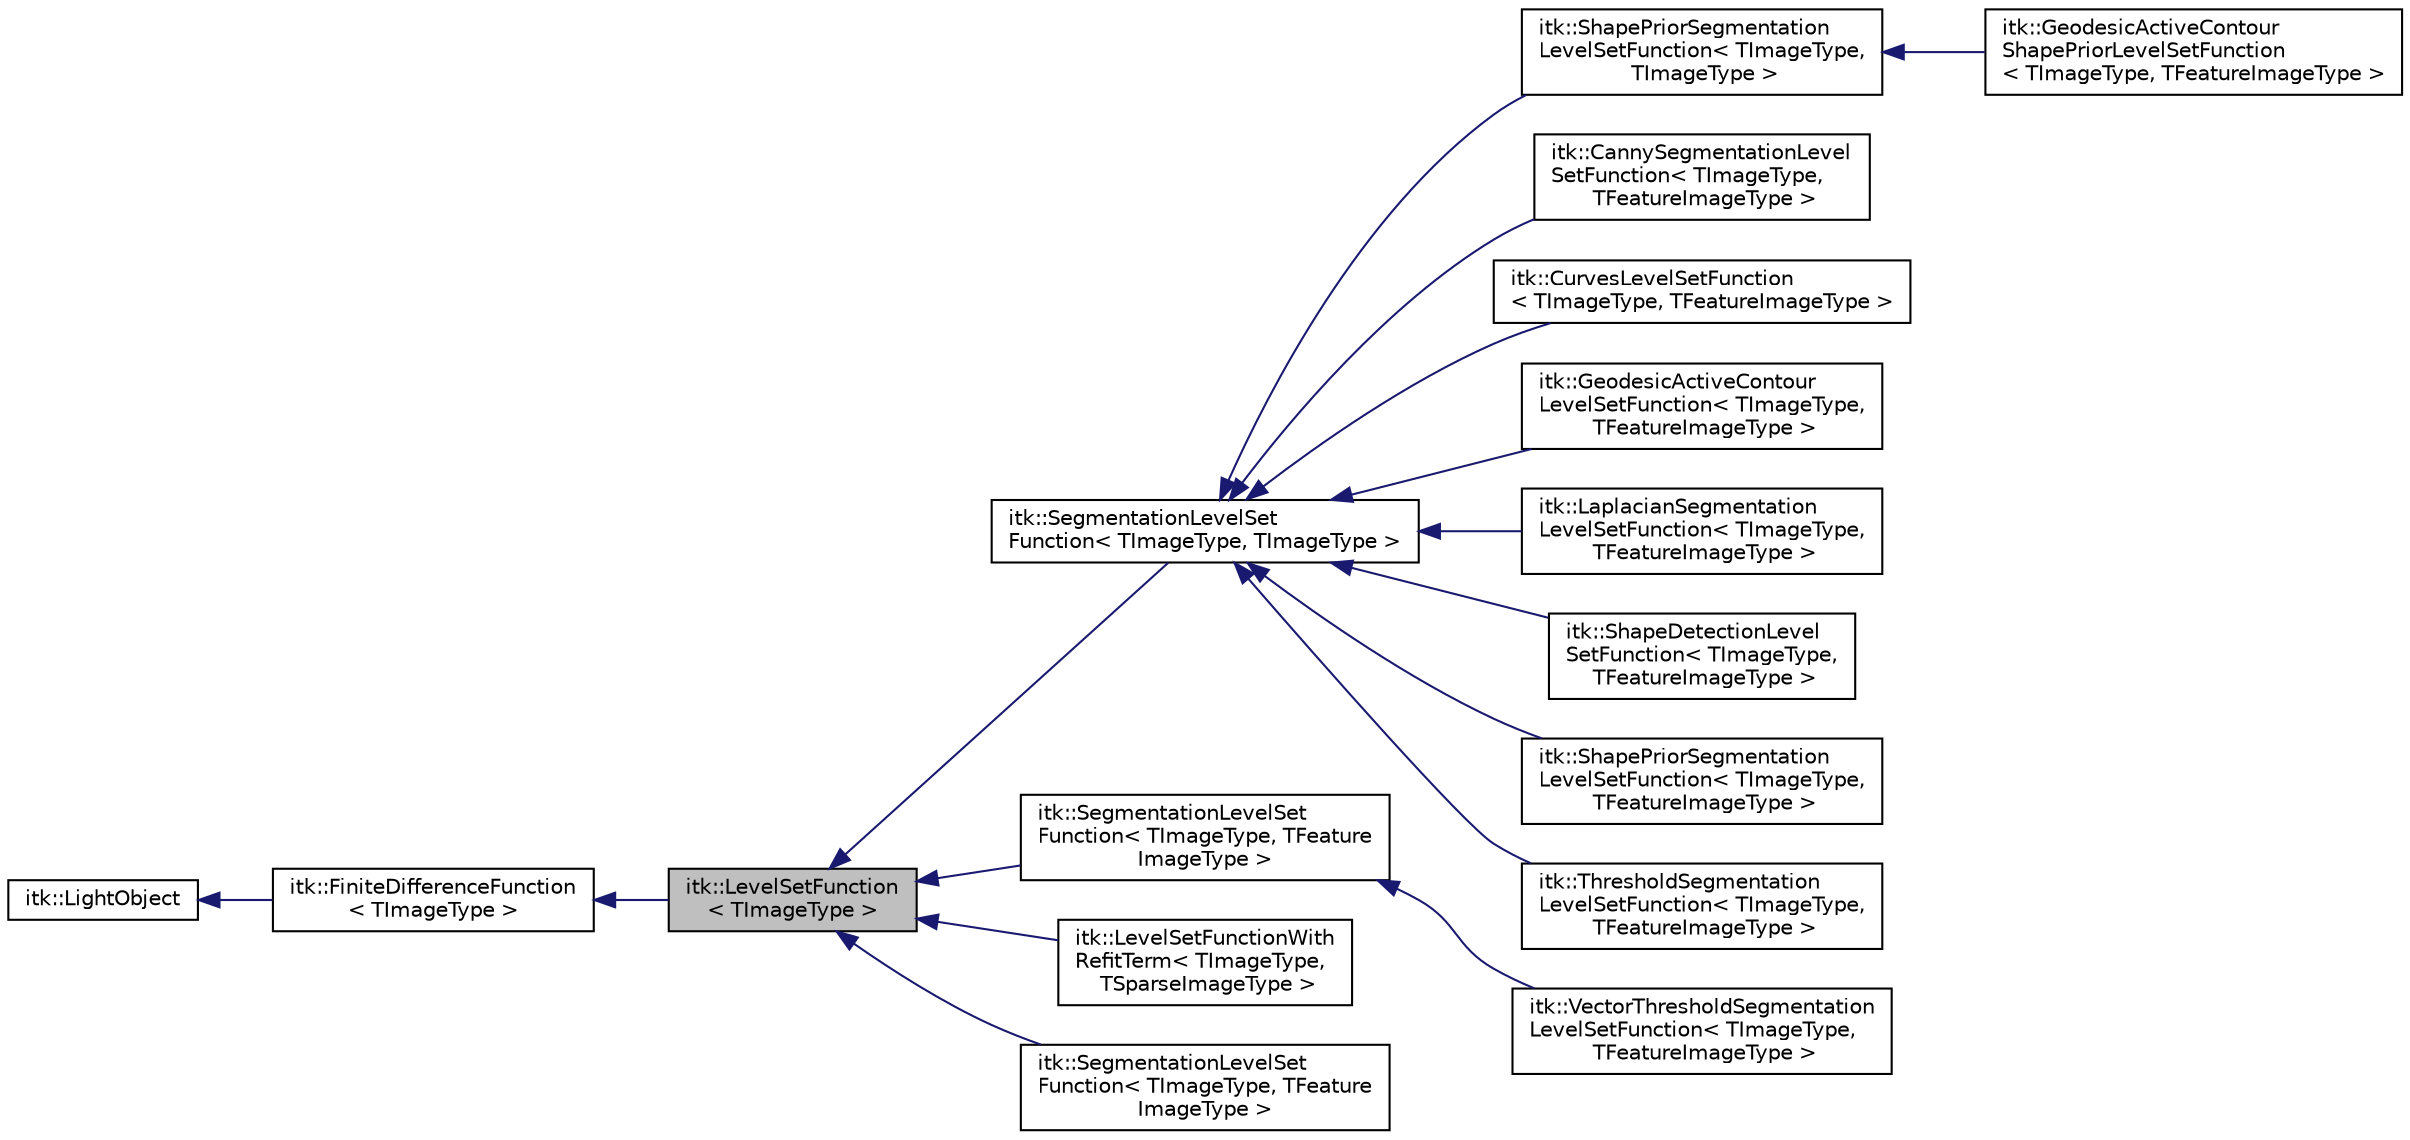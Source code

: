 digraph "itk::LevelSetFunction&lt; TImageType &gt;"
{
 // LATEX_PDF_SIZE
  edge [fontname="Helvetica",fontsize="10",labelfontname="Helvetica",labelfontsize="10"];
  node [fontname="Helvetica",fontsize="10",shape=record];
  rankdir="LR";
  Node1 [label="itk::LevelSetFunction\l\< TImageType \>",height=0.2,width=0.4,color="black", fillcolor="grey75", style="filled", fontcolor="black",tooltip="The LevelSetFunction class is a generic function object which can be used to create a level set metho..."];
  Node2 -> Node1 [dir="back",color="midnightblue",fontsize="10",style="solid",fontname="Helvetica"];
  Node2 [label="itk::FiniteDifferenceFunction\l\< TImageType \>",height=0.2,width=0.4,color="black", fillcolor="white", style="filled",URL="$classitk_1_1FiniteDifferenceFunction.html",tooltip=" "];
  Node3 -> Node2 [dir="back",color="midnightblue",fontsize="10",style="solid",fontname="Helvetica"];
  Node3 [label="itk::LightObject",height=0.2,width=0.4,color="black", fillcolor="white", style="filled",URL="$classitk_1_1LightObject.html",tooltip="Light weight base class for most itk classes."];
  Node1 -> Node4 [dir="back",color="midnightblue",fontsize="10",style="solid",fontname="Helvetica"];
  Node4 [label="itk::SegmentationLevelSet\lFunction\< TImageType, TImageType \>",height=0.2,width=0.4,color="black", fillcolor="white", style="filled",URL="$classitk_1_1SegmentationLevelSetFunction.html",tooltip=" "];
  Node4 -> Node5 [dir="back",color="midnightblue",fontsize="10",style="solid",fontname="Helvetica"];
  Node5 [label="itk::ShapePriorSegmentation\lLevelSetFunction\< TImageType,\l TImageType \>",height=0.2,width=0.4,color="black", fillcolor="white", style="filled",URL="$classitk_1_1ShapePriorSegmentationLevelSetFunction.html",tooltip=" "];
  Node5 -> Node6 [dir="back",color="midnightblue",fontsize="10",style="solid",fontname="Helvetica"];
  Node6 [label="itk::GeodesicActiveContour\lShapePriorLevelSetFunction\l\< TImageType, TFeatureImageType \>",height=0.2,width=0.4,color="black", fillcolor="white", style="filled",URL="$classitk_1_1GeodesicActiveContourShapePriorLevelSetFunction.html",tooltip="This function is used in GeodesicActiveContourShapePriorSegmentationLevelSetFilter to segment structu..."];
  Node4 -> Node7 [dir="back",color="midnightblue",fontsize="10",style="solid",fontname="Helvetica"];
  Node7 [label="itk::CannySegmentationLevel\lSetFunction\< TImageType,\l TFeatureImageType \>",height=0.2,width=0.4,color="black", fillcolor="white", style="filled",URL="$classitk_1_1CannySegmentationLevelSetFunction.html",tooltip="A refinement of the standard level-set function which computes a speed term and advection term based ..."];
  Node4 -> Node8 [dir="back",color="midnightblue",fontsize="10",style="solid",fontname="Helvetica"];
  Node8 [label="itk::CurvesLevelSetFunction\l\< TImageType, TFeatureImageType \>",height=0.2,width=0.4,color="black", fillcolor="white", style="filled",URL="$classitk_1_1CurvesLevelSetFunction.html",tooltip="This function is used in CurvesLevelSetImageFilter to segment structures in images based on user supp..."];
  Node4 -> Node9 [dir="back",color="midnightblue",fontsize="10",style="solid",fontname="Helvetica"];
  Node9 [label="itk::GeodesicActiveContour\lLevelSetFunction\< TImageType,\l TFeatureImageType \>",height=0.2,width=0.4,color="black", fillcolor="white", style="filled",URL="$classitk_1_1GeodesicActiveContourLevelSetFunction.html",tooltip="This function is used in GeodesicActiveContourLevelSetImageFilter to segment structures in an image b..."];
  Node4 -> Node10 [dir="back",color="midnightblue",fontsize="10",style="solid",fontname="Helvetica"];
  Node10 [label="itk::LaplacianSegmentation\lLevelSetFunction\< TImageType,\l TFeatureImageType \>",height=0.2,width=0.4,color="black", fillcolor="white", style="filled",URL="$classitk_1_1LaplacianSegmentationLevelSetFunction.html",tooltip="This function is used in LaplacianSegmentationImageFilter to segment structures in an image based Lap..."];
  Node4 -> Node11 [dir="back",color="midnightblue",fontsize="10",style="solid",fontname="Helvetica"];
  Node11 [label="itk::ShapeDetectionLevel\lSetFunction\< TImageType,\l TFeatureImageType \>",height=0.2,width=0.4,color="black", fillcolor="white", style="filled",URL="$classitk_1_1ShapeDetectionLevelSetFunction.html",tooltip="This function is used in the ShapeDetectionLevelSetImageFilter to segment structures in an image base..."];
  Node4 -> Node12 [dir="back",color="midnightblue",fontsize="10",style="solid",fontname="Helvetica"];
  Node12 [label="itk::ShapePriorSegmentation\lLevelSetFunction\< TImageType,\l TFeatureImageType \>",height=0.2,width=0.4,color="black", fillcolor="white", style="filled",URL="$classitk_1_1ShapePriorSegmentationLevelSetFunction.html",tooltip="This function is used in ShapePriorSegmentationLevelSetFilter to segment structures in an image based..."];
  Node4 -> Node13 [dir="back",color="midnightblue",fontsize="10",style="solid",fontname="Helvetica"];
  Node13 [label="itk::ThresholdSegmentation\lLevelSetFunction\< TImageType,\l TFeatureImageType \>",height=0.2,width=0.4,color="black", fillcolor="white", style="filled",URL="$classitk_1_1ThresholdSegmentationLevelSetFunction.html",tooltip="This function is used in ThresholdSegmentationLevelSetImageFilter to segment structures in images bas..."];
  Node1 -> Node14 [dir="back",color="midnightblue",fontsize="10",style="solid",fontname="Helvetica"];
  Node14 [label="itk::SegmentationLevelSet\lFunction\< TImageType, TFeature\lImageType \>",height=0.2,width=0.4,color="black", fillcolor="white", style="filled",URL="$classitk_1_1SegmentationLevelSetFunction.html",tooltip=" "];
  Node14 -> Node15 [dir="back",color="midnightblue",fontsize="10",style="solid",fontname="Helvetica"];
  Node15 [label="itk::VectorThresholdSegmentation\lLevelSetFunction\< TImageType,\l TFeatureImageType \>",height=0.2,width=0.4,color="black", fillcolor="white", style="filled",URL="$classitk_1_1VectorThresholdSegmentationLevelSetFunction.html",tooltip="This function is used in VectorThresholdSegmentationLevelSetImageFilter to segment structures in imag..."];
  Node1 -> Node16 [dir="back",color="midnightblue",fontsize="10",style="solid",fontname="Helvetica"];
  Node16 [label="itk::LevelSetFunctionWith\lRefitTerm\< TImageType,\l TSparseImageType \>",height=0.2,width=0.4,color="black", fillcolor="white", style="filled",URL="$classitk_1_1LevelSetFunctionWithRefitTerm.html",tooltip="This class extends the LevelSetFunction class by adding a grow term based on a target curvature store..."];
  Node1 -> Node17 [dir="back",color="midnightblue",fontsize="10",style="solid",fontname="Helvetica"];
  Node17 [label="itk::SegmentationLevelSet\lFunction\< TImageType, TFeature\lImageType \>",height=0.2,width=0.4,color="black", fillcolor="white", style="filled",URL="$classitk_1_1SegmentationLevelSetFunction.html",tooltip=" "];
}
